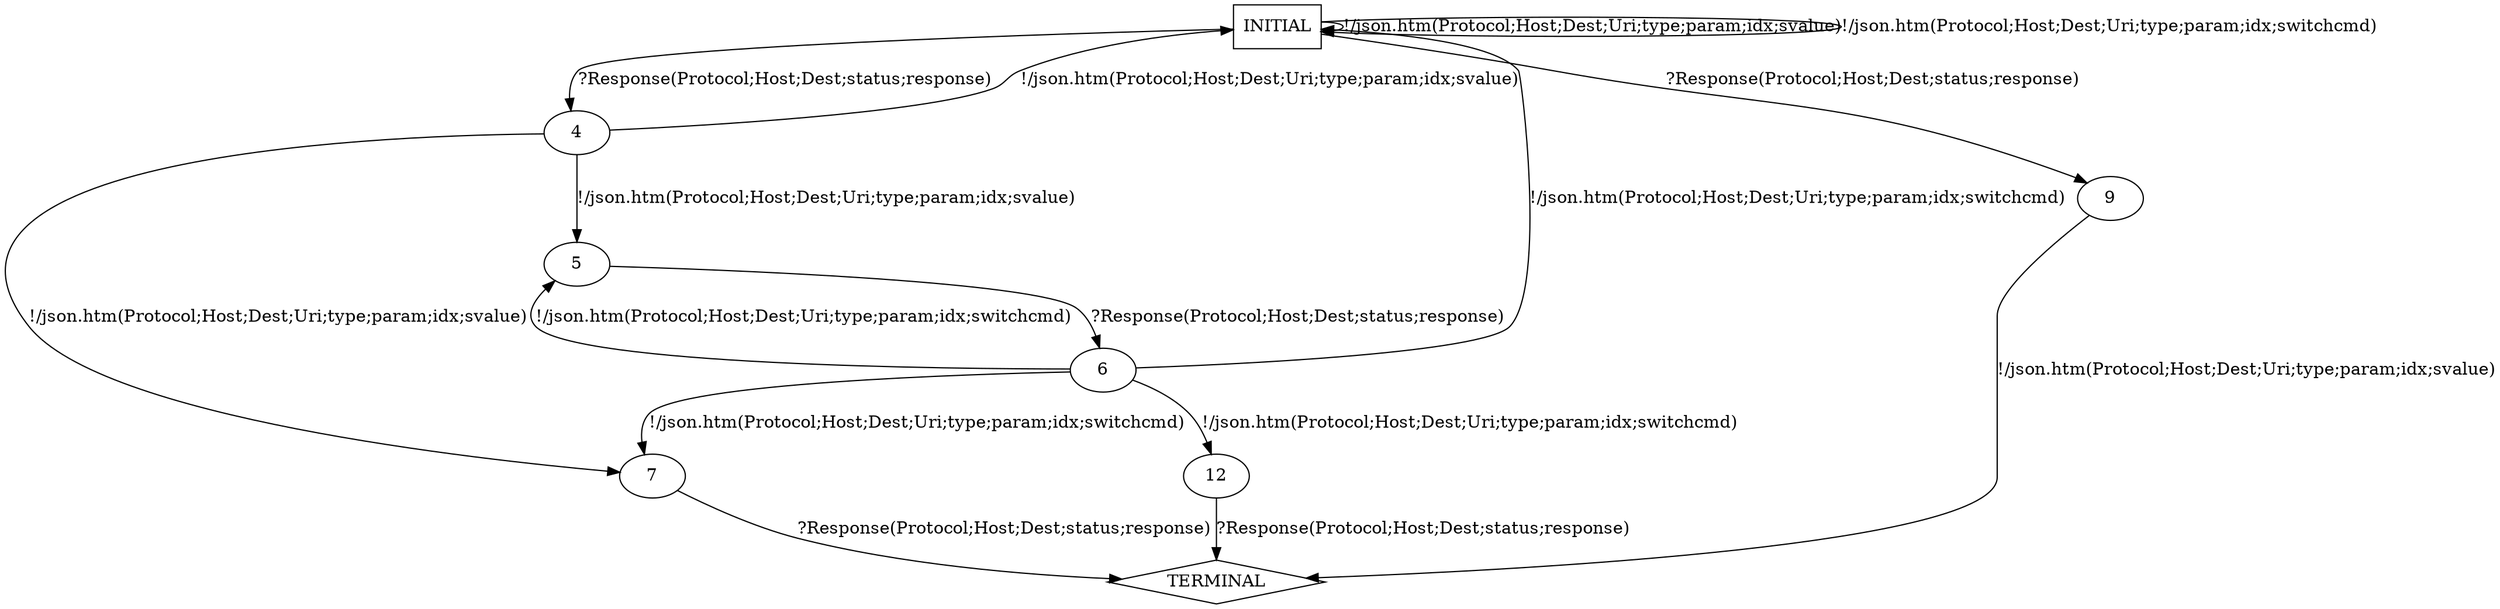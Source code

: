 digraph G {
  0 [label="INITIAL",shape=box];
  1 [label="TERMINAL",shape=diamond];
  4 [label="4"];
  5 [label="5"];
  6 [label="6"];
  7 [label="7"];
  9 [label="9"];
  12 [label="12"];
0->0  [label="!/json.htm(Protocol;Host;Dest;Uri;type;param;idx;svalue)"]

0->4  [label="?Response(Protocol;Host;Dest;status;response)"]
0->9  [label="?Response(Protocol;Host;Dest;status;response)"]
4->7  [label="!/json.htm(Protocol;Host;Dest;Uri;type;param;idx;svalue)"];
4->5  [label="!/json.htm(Protocol;Host;Dest;Uri;type;param;idx;svalue)"];
4->0  [label="!/json.htm(Protocol;Host;Dest;Uri;type;param;idx;svalue)"]

5->6  [label="?Response(Protocol;Host;Dest;status;response)"];
6->12  [label="!/json.htm(Protocol;Host;Dest;Uri;type;param;idx;switchcmd)"];
6->5  [label="!/json.htm(Protocol;Host;Dest;Uri;type;param;idx;switchcmd)"];
6->7  [label="!/json.htm(Protocol;Host;Dest;Uri;type;param;idx;switchcmd)"];
6->0  [label="!/json.htm(Protocol;Host;Dest;Uri;type;param;idx;switchcmd)"]

7->1  [label="?Response(Protocol;Host;Dest;status;response)"];
0->0  [label="!/json.htm(Protocol;Host;Dest;Uri;type;param;idx;switchcmd)"]

9->1  [label="!/json.htm(Protocol;Host;Dest;Uri;type;param;idx;svalue)"];
12->1  [label="?Response(Protocol;Host;Dest;status;response)"]
}
